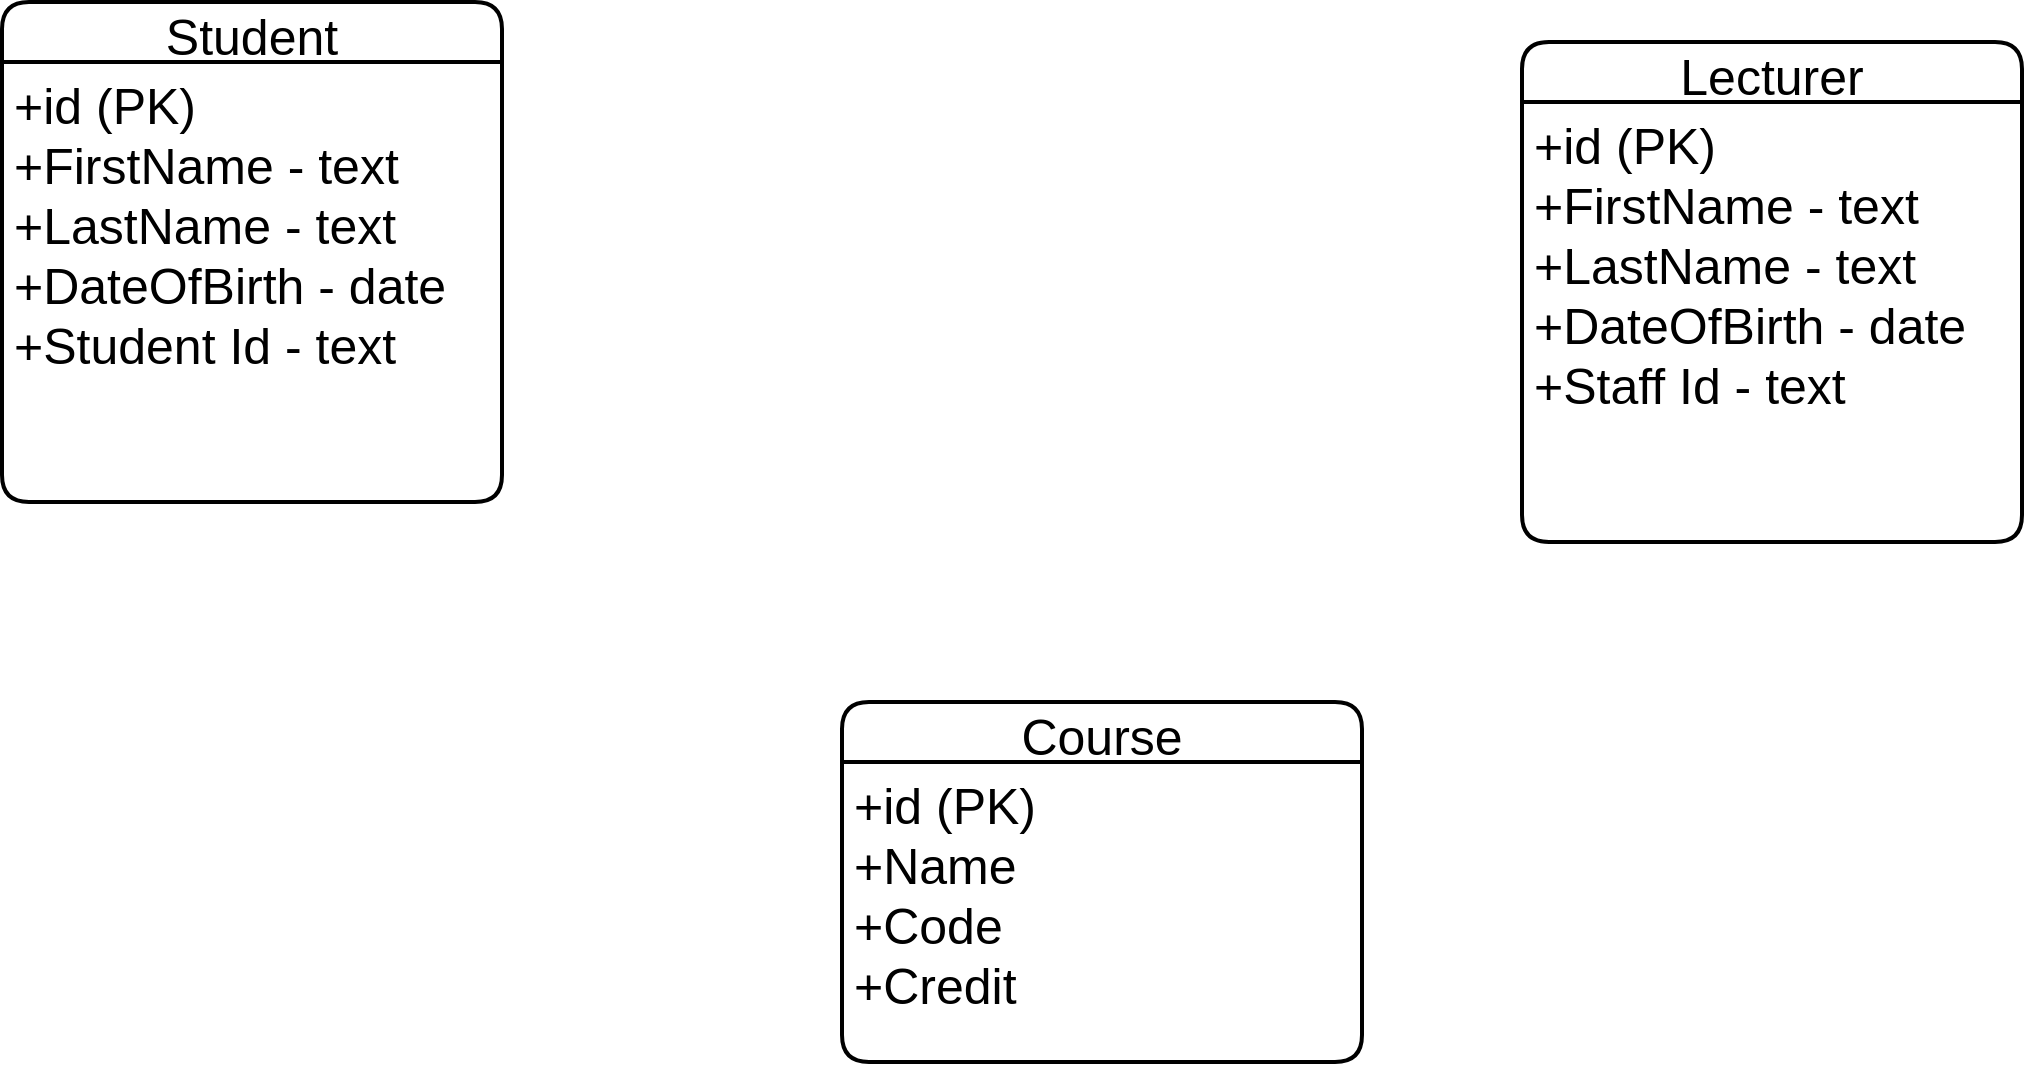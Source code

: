 <mxfile version="20.8.16" type="github"><diagram name="Page-1" id="yIQ34EnZDJSl39-8RyJc"><mxGraphModel dx="1909" dy="984" grid="1" gridSize="10" guides="1" tooltips="1" connect="1" arrows="1" fold="1" page="1" pageScale="1" pageWidth="1100" pageHeight="850" background="none" math="0" shadow="0"><root><mxCell id="0"/><mxCell id="1" parent="0"/><mxCell id="GpMFbzLiWWIUzu5J_hBv-1" value="Student" style="swimlane;childLayout=stackLayout;horizontal=1;startSize=30;horizontalStack=0;rounded=1;fontSize=25;fontStyle=0;strokeWidth=2;resizeParent=0;resizeLast=1;shadow=0;dashed=0;align=center;" vertex="1" parent="1"><mxGeometry x="30" y="20" width="250" height="250" as="geometry"/></mxCell><mxCell id="GpMFbzLiWWIUzu5J_hBv-2" value="+id (PK)&#10;+FirstName - text&#10;+LastName - text&#10;+DateOfBirth - date&#10;+Student Id - text" style="align=left;strokeColor=none;fillColor=none;spacingLeft=4;fontSize=25;verticalAlign=top;resizable=0;rotatable=0;part=1;" vertex="1" parent="GpMFbzLiWWIUzu5J_hBv-1"><mxGeometry y="30" width="250" height="220" as="geometry"/></mxCell><mxCell id="GpMFbzLiWWIUzu5J_hBv-5" value="Lecturer" style="swimlane;childLayout=stackLayout;horizontal=1;startSize=30;horizontalStack=0;rounded=1;fontSize=25;fontStyle=0;strokeWidth=2;resizeParent=0;resizeLast=1;shadow=0;dashed=0;align=center;" vertex="1" parent="1"><mxGeometry x="790" y="40" width="250" height="250" as="geometry"/></mxCell><mxCell id="GpMFbzLiWWIUzu5J_hBv-6" value="+id (PK)&#10;+FirstName - text&#10;+LastName - text&#10;+DateOfBirth - date&#10;+Staff Id - text" style="align=left;strokeColor=none;fillColor=none;spacingLeft=4;fontSize=25;verticalAlign=top;resizable=0;rotatable=0;part=1;" vertex="1" parent="GpMFbzLiWWIUzu5J_hBv-5"><mxGeometry y="30" width="250" height="220" as="geometry"/></mxCell><mxCell id="GpMFbzLiWWIUzu5J_hBv-7" value="Course" style="swimlane;childLayout=stackLayout;horizontal=1;startSize=30;horizontalStack=0;rounded=1;fontSize=25;fontStyle=0;strokeWidth=2;resizeParent=0;resizeLast=1;shadow=0;dashed=0;align=center;" vertex="1" parent="1"><mxGeometry x="450" y="370" width="260" height="180" as="geometry"/></mxCell><mxCell id="GpMFbzLiWWIUzu5J_hBv-8" value="+id (PK)&#10;+Name&#10;+Code&#10;+Credit" style="align=left;strokeColor=none;fillColor=none;spacingLeft=4;fontSize=25;verticalAlign=top;resizable=0;rotatable=0;part=1;" vertex="1" parent="GpMFbzLiWWIUzu5J_hBv-7"><mxGeometry y="30" width="260" height="150" as="geometry"/></mxCell></root></mxGraphModel></diagram></mxfile>